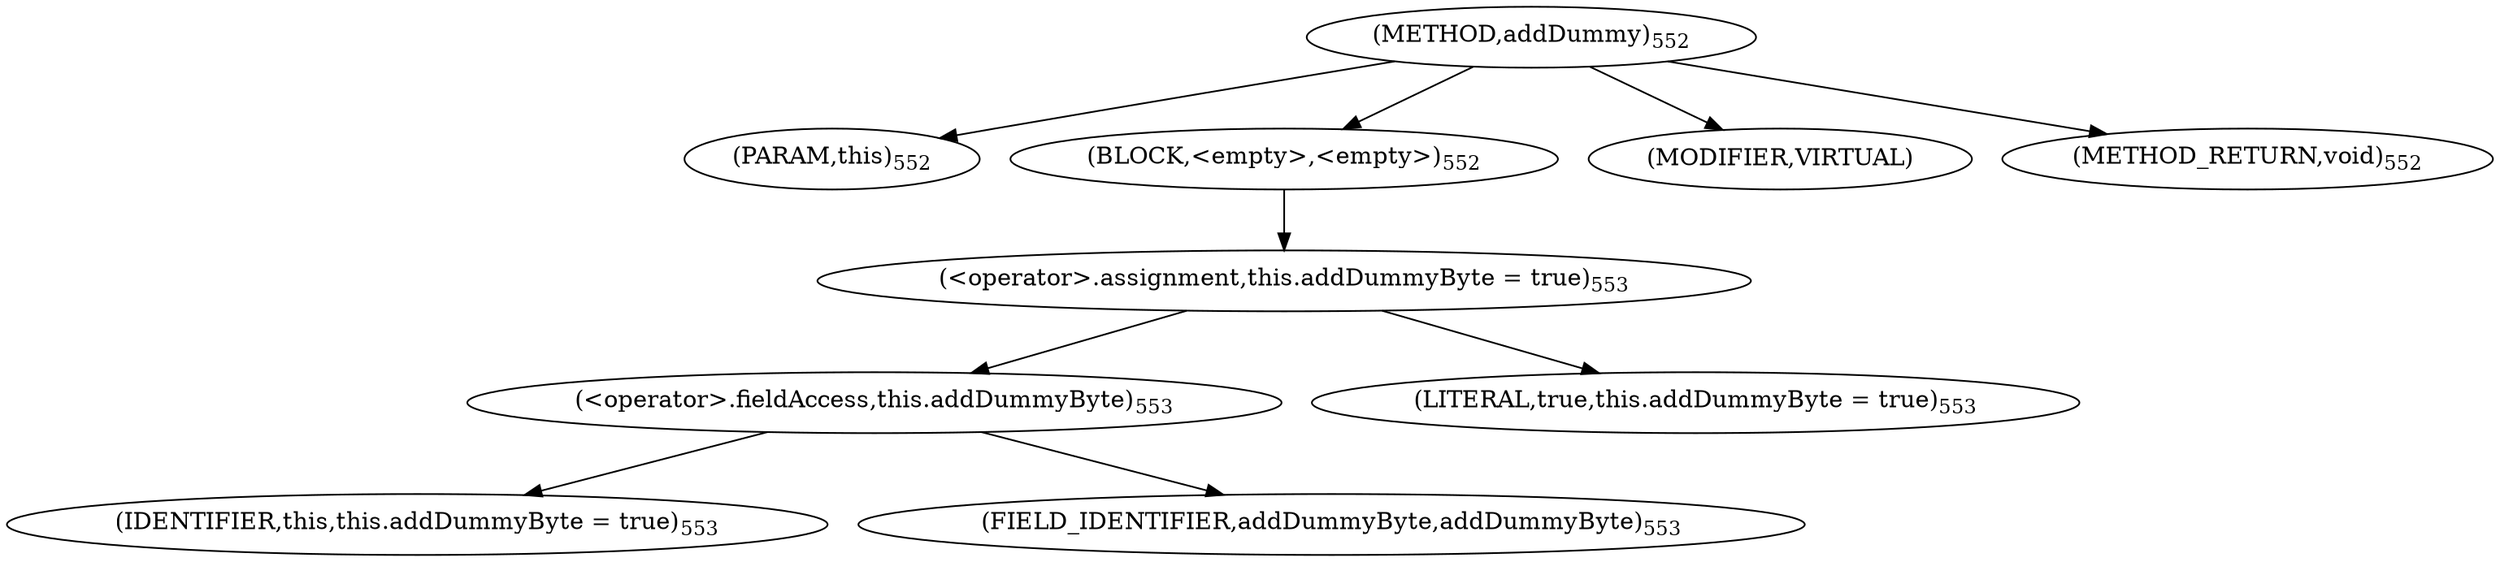 digraph "addDummy" {  
"1203" [label = <(METHOD,addDummy)<SUB>552</SUB>> ]
"1204" [label = <(PARAM,this)<SUB>552</SUB>> ]
"1205" [label = <(BLOCK,&lt;empty&gt;,&lt;empty&gt;)<SUB>552</SUB>> ]
"1206" [label = <(&lt;operator&gt;.assignment,this.addDummyByte = true)<SUB>553</SUB>> ]
"1207" [label = <(&lt;operator&gt;.fieldAccess,this.addDummyByte)<SUB>553</SUB>> ]
"1208" [label = <(IDENTIFIER,this,this.addDummyByte = true)<SUB>553</SUB>> ]
"1209" [label = <(FIELD_IDENTIFIER,addDummyByte,addDummyByte)<SUB>553</SUB>> ]
"1210" [label = <(LITERAL,true,this.addDummyByte = true)<SUB>553</SUB>> ]
"1211" [label = <(MODIFIER,VIRTUAL)> ]
"1212" [label = <(METHOD_RETURN,void)<SUB>552</SUB>> ]
  "1203" -> "1204" 
  "1203" -> "1205" 
  "1203" -> "1211" 
  "1203" -> "1212" 
  "1205" -> "1206" 
  "1206" -> "1207" 
  "1206" -> "1210" 
  "1207" -> "1208" 
  "1207" -> "1209" 
}
